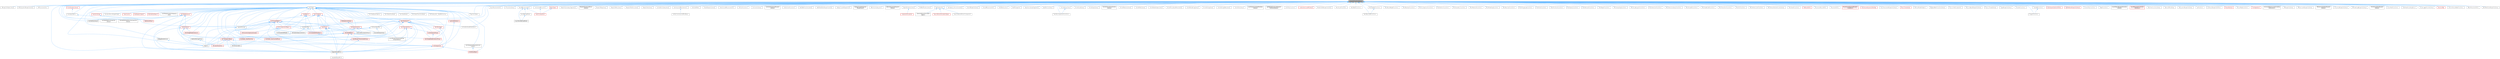 digraph "BlueprintFunctionLibrary.h"
{
 // INTERACTIVE_SVG=YES
 // LATEX_PDF_SIZE
  bgcolor="transparent";
  edge [fontname=Helvetica,fontsize=10,labelfontname=Helvetica,labelfontsize=10];
  node [fontname=Helvetica,fontsize=10,shape=box,height=0.2,width=0.4];
  Node1 [id="Node000001",label="BlueprintFunctionLibrary.h",height=0.2,width=0.4,color="gray40", fillcolor="grey60", style="filled", fontcolor="black",tooltip=" "];
  Node1 -> Node2 [id="edge1_Node000001_Node000002",dir="back",color="steelblue1",style="solid",tooltip=" "];
  Node2 [id="Node000002",label="AIBlueprintHelperLibrary.h",height=0.2,width=0.4,color="grey40", fillcolor="white", style="filled",URL="$dc/d00/AIBlueprintHelperLibrary_8h.html",tooltip=" "];
  Node1 -> Node3 [id="edge2_Node000001_Node000003",dir="back",color="steelblue1",style="solid",tooltip=" "];
  Node3 [id="Node000003",label="AbilitySystemBlueprintLibrary.h",height=0.2,width=0.4,color="grey40", fillcolor="white", style="filled",URL="$d5/dd6/AbilitySystemBlueprintLibrary_8h.html",tooltip=" "];
  Node1 -> Node4 [id="edge3_Node000001_Node000004",dir="back",color="steelblue1",style="solid",tooltip=" "];
  Node4 [id="Node000004",label="AirMovementUtils.h",height=0.2,width=0.4,color="grey40", fillcolor="white", style="filled",URL="$df/d55/AirMovementUtils_8h.html",tooltip=" "];
  Node1 -> Node5 [id="edge4_Node000001_Node000005",dir="back",color="steelblue1",style="solid",tooltip=" "];
  Node5 [id="Node000005",label="AnimNotifyLibrary.h",height=0.2,width=0.4,color="grey40", fillcolor="white", style="filled",URL="$d0/d81/AnimNotifyLibrary_8h.html",tooltip=" "];
  Node1 -> Node6 [id="edge5_Node000001_Node000006",dir="back",color="steelblue1",style="solid",tooltip=" "];
  Node6 [id="Node000006",label="AnimNotifyMirrorInspection\lLibrary.h",height=0.2,width=0.4,color="grey40", fillcolor="white", style="filled",URL="$df/ddd/AnimNotifyMirrorInspectionLibrary_8h.html",tooltip=" "];
  Node1 -> Node7 [id="edge6_Node000001_Node000007",dir="back",color="steelblue1",style="solid",tooltip=" "];
  Node7 [id="Node000007",label="AnimNotifyStateMachineInspection\lLibrary.h",height=0.2,width=0.4,color="grey40", fillcolor="white", style="filled",URL="$de/de3/AnimNotifyStateMachineInspectionLibrary_8h.html",tooltip=" "];
  Node1 -> Node8 [id="edge7_Node000001_Node000008",dir="back",color="steelblue1",style="solid",tooltip=" "];
  Node8 [id="Node000008",label="AnimTypes.h",height=0.2,width=0.4,color="grey40", fillcolor="white", style="filled",URL="$d5/d84/AnimTypes_8h.html",tooltip=" "];
  Node8 -> Node9 [id="edge8_Node000008_Node000009",dir="back",color="steelblue1",style="solid",tooltip=" "];
  Node9 [id="Node000009",label="AnimBlueprintGeneratedClass.h",height=0.2,width=0.4,color="red", fillcolor="#FFF0F0", style="filled",URL="$dc/d81/AnimBlueprintGeneratedClass_8h.html",tooltip=" "];
  Node9 -> Node103 [id="edge9_Node000009_Node000103",dir="back",color="steelblue1",style="solid",tooltip=" "];
  Node103 [id="Node000103",label="Engine.h",height=0.2,width=0.4,color="grey40", fillcolor="white", style="filled",URL="$d1/d34/Public_2Engine_8h.html",tooltip=" "];
  Node9 -> Node104 [id="edge10_Node000009_Node000104",dir="back",color="steelblue1",style="solid",tooltip=" "];
  Node104 [id="Node000104",label="EngineSharedPCH.h",height=0.2,width=0.4,color="grey40", fillcolor="white", style="filled",URL="$dc/dbb/EngineSharedPCH_8h.html",tooltip=" "];
  Node104 -> Node105 [id="edge11_Node000104_Node000105",dir="back",color="steelblue1",style="solid",tooltip=" "];
  Node105 [id="Node000105",label="UnrealEdSharedPCH.h",height=0.2,width=0.4,color="grey40", fillcolor="white", style="filled",URL="$d1/de6/UnrealEdSharedPCH_8h.html",tooltip=" "];
  Node8 -> Node106 [id="edge12_Node000008_Node000106",dir="back",color="steelblue1",style="solid",tooltip=" "];
  Node106 [id="Node000106",label="AnimClassInterface.h",height=0.2,width=0.4,color="red", fillcolor="#FFF0F0", style="filled",URL="$df/dce/AnimClassInterface_8h.html",tooltip=" "];
  Node106 -> Node9 [id="edge13_Node000106_Node000009",dir="back",color="steelblue1",style="solid",tooltip=" "];
  Node106 -> Node107 [id="edge14_Node000106_Node000107",dir="back",color="steelblue1",style="solid",tooltip=" "];
  Node107 [id="Node000107",label="AnimInstanceProxy.h",height=0.2,width=0.4,color="red", fillcolor="#FFF0F0", style="filled",URL="$d6/d6e/AnimInstanceProxy_8h.html",tooltip=" "];
  Node107 -> Node110 [id="edge15_Node000107_Node000110",dir="back",color="steelblue1",style="solid",tooltip=" "];
  Node110 [id="Node000110",label="AnimSingleNodeInstanceProxy.h",height=0.2,width=0.4,color="red", fillcolor="#FFF0F0", style="filled",URL="$dc/de5/AnimSingleNodeInstanceProxy_8h.html",tooltip=" "];
  Node106 -> Node104 [id="edge16_Node000106_Node000104",dir="back",color="steelblue1",style="solid",tooltip=" "];
  Node106 -> Node118 [id="edge17_Node000106_Node000118",dir="back",color="steelblue1",style="solid",tooltip=" "];
  Node118 [id="Node000118",label="IAnimBlueprintGeneratedClass\lCompiledData.h",height=0.2,width=0.4,color="grey40", fillcolor="white", style="filled",URL="$d6/de8/IAnimBlueprintGeneratedClassCompiledData_8h.html",tooltip=" "];
  Node8 -> Node119 [id="edge18_Node000008_Node000119",dir="back",color="steelblue1",style="solid",tooltip=" "];
  Node119 [id="Node000119",label="AnimCompressionTypes.h",height=0.2,width=0.4,color="red", fillcolor="#FFF0F0", style="filled",URL="$d1/d3b/AnimCompressionTypes_8h.html",tooltip=" "];
  Node119 -> Node130 [id="edge19_Node000119_Node000130",dir="back",color="steelblue1",style="solid",tooltip=" "];
  Node130 [id="Node000130",label="AnimCurveCompressionCodec.h",height=0.2,width=0.4,color="red", fillcolor="#FFF0F0", style="filled",URL="$d3/d77/AnimCurveCompressionCodec_8h.html",tooltip=" "];
  Node119 -> Node135 [id="edge20_Node000119_Node000135",dir="back",color="steelblue1",style="solid",tooltip=" "];
  Node135 [id="Node000135",label="AnimSequence.h",height=0.2,width=0.4,color="red", fillcolor="#FFF0F0", style="filled",URL="$d0/d8a/AnimSequence_8h.html",tooltip=" "];
  Node135 -> Node136 [id="edge21_Node000135_Node000136",dir="back",color="steelblue1",style="solid",tooltip=" "];
  Node136 [id="Node000136",label="AnimEncoding.h",height=0.2,width=0.4,color="red", fillcolor="#FFF0F0", style="filled",URL="$d9/dfd/AnimEncoding_8h.html",tooltip=" "];
  Node135 -> Node104 [id="edge22_Node000135_Node000104",dir="back",color="steelblue1",style="solid",tooltip=" "];
  Node119 -> Node128 [id="edge23_Node000119_Node000128",dir="back",color="steelblue1",style="solid",tooltip=" "];
  Node128 [id="Node000128",label="AnimStreamable.h",height=0.2,width=0.4,color="grey40", fillcolor="white", style="filled",URL="$d1/d46/AnimStreamable_8h.html",tooltip=" "];
  Node8 -> Node130 [id="edge24_Node000008_Node000130",dir="back",color="steelblue1",style="solid",tooltip=" "];
  Node8 -> Node150 [id="edge25_Node000008_Node000150",dir="back",color="steelblue1",style="solid",tooltip=" "];
  Node150 [id="Node000150",label="AnimCurveTypes.h",height=0.2,width=0.4,color="red", fillcolor="#FFF0F0", style="filled",URL="$d2/d19/AnimCurveTypes_8h.html",tooltip=" "];
  Node150 -> Node119 [id="edge26_Node000150_Node000119",dir="back",color="steelblue1",style="solid",tooltip=" "];
  Node150 -> Node153 [id="edge27_Node000150_Node000153",dir="back",color="steelblue1",style="solid",tooltip=" "];
  Node153 [id="Node000153",label="AnimDataNotifications.h",height=0.2,width=0.4,color="red", fillcolor="#FFF0F0", style="filled",URL="$df/dfa/AnimDataNotifications_8h.html",tooltip=" "];
  Node153 -> Node135 [id="edge28_Node000153_Node000135",dir="back",color="steelblue1",style="solid",tooltip=" "];
  Node150 -> Node198 [id="edge29_Node000150_Node000198",dir="back",color="steelblue1",style="solid",tooltip=" "];
  Node198 [id="Node000198",label="AnimNodeBase.h",height=0.2,width=0.4,color="red", fillcolor="#FFF0F0", style="filled",URL="$d9/dce/AnimNodeBase_8h.html",tooltip=" "];
  Node198 -> Node9 [id="edge30_Node000198_Node000009",dir="back",color="steelblue1",style="solid",tooltip=" "];
  Node198 -> Node214 [id="edge31_Node000198_Node000214",dir="back",color="steelblue1",style="solid",tooltip=" "];
  Node214 [id="Node000214",label="AnimNode_SaveCachedPose.h",height=0.2,width=0.4,color="red", fillcolor="#FFF0F0", style="filled",URL="$d8/d46/AnimNode__SaveCachedPose_8h.html",tooltip=" "];
  Node198 -> Node170 [id="edge32_Node000198_Node000170",dir="back",color="steelblue1",style="solid",tooltip=" "];
  Node170 [id="Node000170",label="AnimNode_StateMachine.h",height=0.2,width=0.4,color="red", fillcolor="#FFF0F0", style="filled",URL="$df/d8f/AnimNode__StateMachine_8h.html",tooltip=" "];
  Node198 -> Node110 [id="edge33_Node000198_Node000110",dir="back",color="steelblue1",style="solid",tooltip=" "];
  Node198 -> Node104 [id="edge34_Node000198_Node000104",dir="back",color="steelblue1",style="solid",tooltip=" "];
  Node198 -> Node118 [id="edge35_Node000198_Node000118",dir="back",color="steelblue1",style="solid",tooltip=" "];
  Node150 -> Node214 [id="edge36_Node000150_Node000214",dir="back",color="steelblue1",style="solid",tooltip=" "];
  Node150 -> Node155 [id="edge37_Node000150_Node000155",dir="back",color="steelblue1",style="solid",tooltip=" "];
  Node155 [id="Node000155",label="AnimSequenceBase.h",height=0.2,width=0.4,color="red", fillcolor="#FFF0F0", style="filled",URL="$db/d58/AnimSequenceBase_8h.html",tooltip=" "];
  Node155 -> Node135 [id="edge38_Node000155_Node000135",dir="back",color="steelblue1",style="solid",tooltip=" "];
  Node155 -> Node128 [id="edge39_Node000155_Node000128",dir="back",color="steelblue1",style="solid",tooltip=" "];
  Node155 -> Node168 [id="edge40_Node000155_Node000168",dir="back",color="steelblue1",style="solid",tooltip=" "];
  Node168 [id="Node000168",label="AnimationRuntime.h",height=0.2,width=0.4,color="red", fillcolor="#FFF0F0", style="filled",URL="$da/d93/AnimationRuntime_8h.html",tooltip=" "];
  Node155 -> Node103 [id="edge41_Node000155_Node000103",dir="back",color="steelblue1",style="solid",tooltip=" "];
  Node155 -> Node104 [id="edge42_Node000155_Node000104",dir="back",color="steelblue1",style="solid",tooltip=" "];
  Node150 -> Node218 [id="edge43_Node000150_Node000218",dir="back",color="steelblue1",style="solid",tooltip=" "];
  Node218 [id="Node000218",label="AnimSlotEvaluationPose.h",height=0.2,width=0.4,color="grey40", fillcolor="white", style="filled",URL="$db/d61/AnimSlotEvaluationPose_8h.html",tooltip=" "];
  Node150 -> Node168 [id="edge44_Node000150_Node000168",dir="back",color="steelblue1",style="solid",tooltip=" "];
  Node150 -> Node220 [id="edge45_Node000150_Node000220",dir="back",color="steelblue1",style="solid",tooltip=" "];
  Node220 [id="Node000220",label="CurveIdentifier.h",height=0.2,width=0.4,color="grey40", fillcolor="white", style="filled",URL="$d7/d2c/CurveIdentifier_8h.html",tooltip=" "];
  Node220 -> Node153 [id="edge46_Node000220_Node000153",dir="back",color="steelblue1",style="solid",tooltip=" "];
  Node220 -> Node192 [id="edge47_Node000220_Node000192",dir="back",color="steelblue1",style="solid",tooltip=" "];
  Node192 [id="Node000192",label="IAnimationDataController.h",height=0.2,width=0.4,color="grey40", fillcolor="white", style="filled",URL="$df/d22/IAnimationDataController_8h.html",tooltip=" "];
  Node192 -> Node155 [id="edge48_Node000192_Node000155",dir="back",color="steelblue1",style="solid",tooltip=" "];
  Node150 -> Node103 [id="edge49_Node000150_Node000103",dir="back",color="steelblue1",style="solid",tooltip=" "];
  Node150 -> Node162 [id="edge50_Node000150_Node000162",dir="back",color="steelblue1",style="solid",tooltip=" "];
  Node162 [id="Node000162",label="EngineMinimal.h",height=0.2,width=0.4,color="grey40", fillcolor="white", style="filled",URL="$d0/d2c/EngineMinimal_8h.html",tooltip=" "];
  Node162 -> Node103 [id="edge51_Node000162_Node000103",dir="back",color="steelblue1",style="solid",tooltip=" "];
  Node150 -> Node104 [id="edge52_Node000150_Node000104",dir="back",color="steelblue1",style="solid",tooltip=" "];
  Node150 -> Node192 [id="edge53_Node000150_Node000192",dir="back",color="steelblue1",style="solid",tooltip=" "];
  Node8 -> Node136 [id="edge54_Node000008_Node000136",dir="back",color="steelblue1",style="solid",tooltip=" "];
  Node8 -> Node287 [id="edge55_Node000008_Node000287",dir="back",color="steelblue1",style="solid",tooltip=" "];
  Node287 [id="Node000287",label="AnimInstance.h",height=0.2,width=0.4,color="red", fillcolor="#FFF0F0", style="filled",URL="$df/da0/AnimInstance_8h.html",tooltip=" "];
  Node287 -> Node170 [id="edge56_Node000287_Node000170",dir="back",color="steelblue1",style="solid",tooltip=" "];
  Node287 -> Node290 [id="edge57_Node000287_Node000290",dir="back",color="steelblue1",style="solid",tooltip=" "];
  Node290 [id="Node000290",label="AnimSingleNodeInstance.h",height=0.2,width=0.4,color="red", fillcolor="#FFF0F0", style="filled",URL="$d1/df1/AnimSingleNodeInstance_8h.html",tooltip=" "];
  Node287 -> Node103 [id="edge58_Node000287_Node000103",dir="back",color="steelblue1",style="solid",tooltip=" "];
  Node287 -> Node104 [id="edge59_Node000287_Node000104",dir="back",color="steelblue1",style="solid",tooltip=" "];
  Node8 -> Node107 [id="edge60_Node000008_Node000107",dir="back",color="steelblue1",style="solid",tooltip=" "];
  Node8 -> Node158 [id="edge61_Node000008_Node000158",dir="back",color="steelblue1",style="solid",tooltip=" "];
  Node158 [id="Node000158",label="AnimMontage.h",height=0.2,width=0.4,color="red", fillcolor="#FFF0F0", style="filled",URL="$d2/da0/AnimMontage_8h.html",tooltip=" "];
  Node158 -> Node104 [id="edge62_Node000158_Node000104",dir="back",color="steelblue1",style="solid",tooltip=" "];
  Node8 -> Node198 [id="edge63_Node000008_Node000198",dir="back",color="steelblue1",style="solid",tooltip=" "];
  Node8 -> Node295 [id="edge64_Node000008_Node000295",dir="back",color="steelblue1",style="solid",tooltip=" "];
  Node295 [id="Node000295",label="AnimNodeEditMode.h",height=0.2,width=0.4,color="grey40", fillcolor="white", style="filled",URL="$df/df6/AnimNodeEditMode_8h.html",tooltip=" "];
  Node8 -> Node214 [id="edge65_Node000008_Node000214",dir="back",color="steelblue1",style="solid",tooltip=" "];
  Node8 -> Node170 [id="edge66_Node000008_Node000170",dir="back",color="steelblue1",style="solid",tooltip=" "];
  Node8 -> Node296 [id="edge67_Node000008_Node000296",dir="back",color="steelblue1",style="solid",tooltip=" "];
  Node296 [id="Node000296",label="AnimNotifyQueue.h",height=0.2,width=0.4,color="red", fillcolor="#FFF0F0", style="filled",URL="$d7/dcc/AnimNotifyQueue_8h.html",tooltip=" "];
  Node296 -> Node287 [id="edge68_Node000296_Node000287",dir="back",color="steelblue1",style="solid",tooltip=" "];
  Node296 -> Node5 [id="edge69_Node000296_Node000005",dir="back",color="steelblue1",style="solid",tooltip=" "];
  Node296 -> Node6 [id="edge70_Node000296_Node000006",dir="back",color="steelblue1",style="solid",tooltip=" "];
  Node296 -> Node7 [id="edge71_Node000296_Node000007",dir="back",color="steelblue1",style="solid",tooltip=" "];
  Node296 -> Node155 [id="edge72_Node000296_Node000155",dir="back",color="steelblue1",style="solid",tooltip=" "];
  Node296 -> Node104 [id="edge73_Node000296_Node000104",dir="back",color="steelblue1",style="solid",tooltip=" "];
  Node8 -> Node310 [id="edge74_Node000008_Node000310",dir="back",color="steelblue1",style="solid",tooltip=" "];
  Node310 [id="Node000310",label="AnimSeqExportOption.h",height=0.2,width=0.4,color="grey40", fillcolor="white", style="filled",URL="$d2/dc4/AnimSeqExportOption_8h.html",tooltip=" "];
  Node8 -> Node135 [id="edge75_Node000008_Node000135",dir="back",color="steelblue1",style="solid",tooltip=" "];
  Node8 -> Node155 [id="edge76_Node000008_Node000155",dir="back",color="steelblue1",style="solid",tooltip=" "];
  Node8 -> Node311 [id="edge77_Node000008_Node000311",dir="back",color="steelblue1",style="solid",tooltip=" "];
  Node311 [id="Node000311",label="AnimSequenceDecompression\lContext.h",height=0.2,width=0.4,color="grey40", fillcolor="white", style="filled",URL="$d5/d33/AnimSequenceDecompressionContext_8h.html",tooltip=" "];
  Node311 -> Node136 [id="edge78_Node000311_Node000136",dir="back",color="steelblue1",style="solid",tooltip=" "];
  Node8 -> Node290 [id="edge79_Node000008_Node000290",dir="back",color="steelblue1",style="solid",tooltip=" "];
  Node8 -> Node110 [id="edge80_Node000008_Node000110",dir="back",color="steelblue1",style="solid",tooltip=" "];
  Node8 -> Node218 [id="edge81_Node000008_Node000218",dir="back",color="steelblue1",style="solid",tooltip=" "];
  Node8 -> Node312 [id="edge82_Node000008_Node000312",dir="back",color="steelblue1",style="solid",tooltip=" "];
  Node312 [id="Node000312",label="AnimStateAliasNode.h",height=0.2,width=0.4,color="grey40", fillcolor="white", style="filled",URL="$d1/dd2/AnimStateAliasNode_8h.html",tooltip=" "];
  Node8 -> Node313 [id="edge83_Node000008_Node000313",dir="back",color="steelblue1",style="solid",tooltip=" "];
  Node313 [id="Node000313",label="AnimStateNode.h",height=0.2,width=0.4,color="grey40", fillcolor="white", style="filled",URL="$dd/d85/AnimStateNode_8h.html",tooltip=" "];
  Node8 -> Node172 [id="edge84_Node000008_Node000172",dir="back",color="steelblue1",style="solid",tooltip=" "];
  Node172 [id="Node000172",label="AnimStateTransitionNode.h",height=0.2,width=0.4,color="grey40", fillcolor="white", style="filled",URL="$d3/db4/AnimStateTransitionNode_8h.html",tooltip=" "];
  Node8 -> Node128 [id="edge85_Node000008_Node000128",dir="back",color="steelblue1",style="solid",tooltip=" "];
  Node8 -> Node314 [id="edge86_Node000008_Node000314",dir="back",color="steelblue1",style="solid",tooltip=" "];
  Node314 [id="Node000314",label="AnimSubsystem_NodeRelevancy.h",height=0.2,width=0.4,color="grey40", fillcolor="white", style="filled",URL="$d1/de2/AnimSubsystem__NodeRelevancy_8h.html",tooltip=" "];
  Node8 -> Node315 [id="edge87_Node000008_Node000315",dir="back",color="steelblue1",style="solid",tooltip=" "];
  Node315 [id="Node000315",label="AnimationAsset.h",height=0.2,width=0.4,color="red", fillcolor="#FFF0F0", style="filled",URL="$d4/df8/AnimationAsset_8h.html",tooltip=" "];
  Node315 -> Node119 [id="edge88_Node000315_Node000119",dir="back",color="steelblue1",style="solid",tooltip=" "];
  Node315 -> Node287 [id="edge89_Node000315_Node000287",dir="back",color="steelblue1",style="solid",tooltip=" "];
  Node315 -> Node107 [id="edge90_Node000315_Node000107",dir="back",color="steelblue1",style="solid",tooltip=" "];
  Node315 -> Node158 [id="edge91_Node000315_Node000158",dir="back",color="steelblue1",style="solid",tooltip=" "];
  Node315 -> Node170 [id="edge92_Node000315_Node000170",dir="back",color="steelblue1",style="solid",tooltip=" "];
  Node315 -> Node135 [id="edge93_Node000315_Node000135",dir="back",color="steelblue1",style="solid",tooltip=" "];
  Node315 -> Node155 [id="edge94_Node000315_Node000155",dir="back",color="steelblue1",style="solid",tooltip=" "];
  Node315 -> Node110 [id="edge95_Node000315_Node000110",dir="back",color="steelblue1",style="solid",tooltip=" "];
  Node315 -> Node321 [id="edge96_Node000315_Node000321",dir="back",color="steelblue1",style="solid",tooltip=" "];
  Node321 [id="Node000321",label="AnimationAssetExtensions.h",height=0.2,width=0.4,color="grey40", fillcolor="white", style="filled",URL="$d4/d37/AnimationAssetExtensions_8h.html",tooltip=" "];
  Node315 -> Node168 [id="edge97_Node000315_Node000168",dir="back",color="steelblue1",style="solid",tooltip=" "];
  Node315 -> Node323 [id="edge98_Node000315_Node000323",dir="back",color="steelblue1",style="solid",tooltip=" "];
  Node323 [id="Node000323",label="AttributeIdentifier.h",height=0.2,width=0.4,color="grey40", fillcolor="white", style="filled",URL="$df/daa/AttributeIdentifier_8h.html",tooltip=" "];
  Node323 -> Node153 [id="edge99_Node000323_Node000153",dir="back",color="steelblue1",style="solid",tooltip=" "];
  Node323 -> Node192 [id="edge100_Node000323_Node000192",dir="back",color="steelblue1",style="solid",tooltip=" "];
  Node323 -> Node248 [id="edge101_Node000323_Node000248",dir="back",color="steelblue1",style="solid",tooltip=" "];
  Node248 [id="Node000248",label="SAnimAttributeView.h",height=0.2,width=0.4,color="grey40", fillcolor="white", style="filled",URL="$df/d42/SAnimAttributeView_8h.html",tooltip=" "];
  Node315 -> Node104 [id="edge102_Node000315_Node000104",dir="back",color="steelblue1",style="solid",tooltip=" "];
  Node8 -> Node333 [id="edge103_Node000008_Node000333",dir="back",color="steelblue1",style="solid",tooltip=" "];
  Node333 [id="Node000333",label="AnimationRecordingSettings.h",height=0.2,width=0.4,color="grey40", fillcolor="white", style="filled",URL="$d8/dfd/AnimationRecordingSettings_8h.html",tooltip=" "];
  Node8 -> Node168 [id="edge104_Node000008_Node000168",dir="back",color="steelblue1",style="solid",tooltip=" "];
  Node8 -> Node334 [id="edge105_Node000008_Node000334",dir="back",color="steelblue1",style="solid",tooltip=" "];
  Node334 [id="Node000334",label="AttributesContainer.h",height=0.2,width=0.4,color="red", fillcolor="#FFF0F0", style="filled",URL="$d7/db7/AttributesContainer_8h.html",tooltip=" "];
  Node334 -> Node335 [id="edge106_Node000334_Node000335",dir="back",color="steelblue1",style="solid",tooltip=" "];
  Node335 [id="Node000335",label="AttributesRuntime.h",height=0.2,width=0.4,color="red", fillcolor="#FFF0F0", style="filled",URL="$dc/dc1/AttributesRuntime_8h.html",tooltip=" "];
  Node335 -> Node198 [id="edge107_Node000335_Node000198",dir="back",color="steelblue1",style="solid",tooltip=" "];
  Node335 -> Node218 [id="edge108_Node000335_Node000218",dir="back",color="steelblue1",style="solid",tooltip=" "];
  Node335 -> Node248 [id="edge109_Node000335_Node000248",dir="back",color="steelblue1",style="solid",tooltip=" "];
  Node8 -> Node335 [id="edge110_Node000008_Node000335",dir="back",color="steelblue1",style="solid",tooltip=" "];
  Node8 -> Node341 [id="edge111_Node000008_Node000341",dir="back",color="steelblue1",style="solid",tooltip=" "];
  Node341 [id="Node000341",label="BoneContainer.h",height=0.2,width=0.4,color="red", fillcolor="#FFF0F0", style="filled",URL="$d9/d68/BoneContainer_8h.html",tooltip=" "];
  Node341 -> Node119 [id="edge112_Node000341_Node000119",dir="back",color="steelblue1",style="solid",tooltip=" "];
  Node341 -> Node334 [id="edge113_Node000341_Node000334",dir="back",color="steelblue1",style="solid",tooltip=" "];
  Node341 -> Node342 [id="edge114_Node000341_Node000342",dir="back",color="steelblue1",style="solid",tooltip=" "];
  Node342 [id="Node000342",label="BonePose.h",height=0.2,width=0.4,color="red", fillcolor="#FFF0F0", style="filled",URL="$dd/d83/BonePose_8h.html",tooltip=" "];
  Node342 -> Node198 [id="edge115_Node000342_Node000198",dir="back",color="steelblue1",style="solid",tooltip=" "];
  Node342 -> Node295 [id="edge116_Node000342_Node000295",dir="back",color="steelblue1",style="solid",tooltip=" "];
  Node342 -> Node214 [id="edge117_Node000342_Node000214",dir="back",color="steelblue1",style="solid",tooltip=" "];
  Node342 -> Node218 [id="edge118_Node000342_Node000218",dir="back",color="steelblue1",style="solid",tooltip=" "];
  Node342 -> Node168 [id="edge119_Node000342_Node000168",dir="back",color="steelblue1",style="solid",tooltip=" "];
  Node342 -> Node104 [id="edge120_Node000342_Node000104",dir="back",color="steelblue1",style="solid",tooltip=" "];
  Node341 -> Node103 [id="edge121_Node000341_Node000103",dir="back",color="steelblue1",style="solid",tooltip=" "];
  Node341 -> Node162 [id="edge122_Node000341_Node000162",dir="back",color="steelblue1",style="solid",tooltip=" "];
  Node341 -> Node104 [id="edge123_Node000341_Node000104",dir="back",color="steelblue1",style="solid",tooltip=" "];
  Node8 -> Node342 [id="edge124_Node000008_Node000342",dir="back",color="steelblue1",style="solid",tooltip=" "];
  Node8 -> Node385 [id="edge125_Node000008_Node000385",dir="back",color="steelblue1",style="solid",tooltip=" "];
  Node385 [id="Node000385",label="ChaosCache.h",height=0.2,width=0.4,color="red", fillcolor="#FFF0F0", style="filled",URL="$d0/de3/ChaosCache_8h.html",tooltip=" "];
  Node8 -> Node387 [id="edge126_Node000008_Node000387",dir="back",color="steelblue1",style="solid",tooltip=" "];
  Node387 [id="Node000387",label="CustomAttributes.h",height=0.2,width=0.4,color="red", fillcolor="#FFF0F0", style="filled",URL="$de/df2/CustomAttributes_8h.html",tooltip=" "];
  Node387 -> Node135 [id="edge127_Node000387_Node000135",dir="back",color="steelblue1",style="solid",tooltip=" "];
  Node8 -> Node389 [id="edge128_Node000008_Node000389",dir="back",color="steelblue1",style="solid",tooltip=" "];
  Node389 [id="Node000389",label="DataRegistryTypes.h",height=0.2,width=0.4,color="red", fillcolor="#FFF0F0", style="filled",URL="$de/d7c/DataRegistryTypes_8h.html",tooltip=" "];
  Node8 -> Node391 [id="edge129_Node000008_Node000391",dir="back",color="steelblue1",style="solid",tooltip=" "];
  Node391 [id="Node000391",label="EditorNotifyObject.h",height=0.2,width=0.4,color="red", fillcolor="#FFF0F0", style="filled",URL="$de/d1c/EditorNotifyObject_8h.html",tooltip=" "];
  Node8 -> Node103 [id="edge130_Node000008_Node000103",dir="back",color="steelblue1",style="solid",tooltip=" "];
  Node8 -> Node162 [id="edge131_Node000008_Node000162",dir="back",color="steelblue1",style="solid",tooltip=" "];
  Node8 -> Node104 [id="edge132_Node000008_Node000104",dir="back",color="steelblue1",style="solid",tooltip=" "];
  Node8 -> Node118 [id="edge133_Node000008_Node000118",dir="back",color="steelblue1",style="solid",tooltip=" "];
  Node8 -> Node392 [id="edge134_Node000008_Node000392",dir="back",color="steelblue1",style="solid",tooltip=" "];
  Node392 [id="Node000392",label="LevelSequenceAnimSequence\lLink.h",height=0.2,width=0.4,color="grey40", fillcolor="white", style="filled",URL="$d0/d19/LevelSequenceAnimSequenceLink_8h.html",tooltip=" "];
  Node8 -> Node242 [id="edge135_Node000008_Node000242",dir="back",color="steelblue1",style="solid",tooltip=" "];
  Node242 [id="Node000242",label="ReferencePose.h",height=0.2,width=0.4,color="red", fillcolor="#FFF0F0", style="filled",URL="$d7/d7f/ReferencePose_8h.html",tooltip=" "];
  Node8 -> Node393 [id="edge136_Node000008_Node000393",dir="back",color="steelblue1",style="solid",tooltip=" "];
  Node393 [id="Node000393",label="SkeletonRemapping.h",height=0.2,width=0.4,color="grey40", fillcolor="white", style="filled",URL="$d6/d54/SkeletonRemapping_8h.html",tooltip=" "];
  Node393 -> Node168 [id="edge137_Node000393_Node000168",dir="back",color="steelblue1",style="solid",tooltip=" "];
  Node8 -> Node394 [id="edge138_Node000008_Node000394",dir="back",color="steelblue1",style="solid",tooltip=" "];
  Node394 [id="Node000394",label="SmartName.h",height=0.2,width=0.4,color="red", fillcolor="#FFF0F0", style="filled",URL="$da/d84/SmartName_8h.html",tooltip=" "];
  Node394 -> Node150 [id="edge139_Node000394_Node000150",dir="back",color="steelblue1",style="solid",tooltip=" "];
  Node394 -> Node153 [id="edge140_Node000394_Node000153",dir="back",color="steelblue1",style="solid",tooltip=" "];
  Node394 -> Node220 [id="edge141_Node000394_Node000220",dir="back",color="steelblue1",style="solid",tooltip=" "];
  Node394 -> Node104 [id="edge142_Node000394_Node000104",dir="back",color="steelblue1",style="solid",tooltip=" "];
  Node8 -> Node396 [id="edge143_Node000008_Node000396",dir="back",color="steelblue1",style="solid",tooltip=" "];
  Node396 [id="Node000396",label="TrajectoryTypes.h",height=0.2,width=0.4,color="grey40", fillcolor="white", style="filled",URL="$d3/d88/TrajectoryTypes_8h.html",tooltip=" "];
  Node8 -> Node397 [id="edge144_Node000008_Node000397",dir="back",color="steelblue1",style="solid",tooltip=" "];
  Node397 [id="Node000397",label="TransformArray.h",height=0.2,width=0.4,color="red", fillcolor="#FFF0F0", style="filled",URL="$d5/de7/TransformArray_8h.html",tooltip=" "];
  Node397 -> Node242 [id="edge145_Node000397_Node000242",dir="back",color="steelblue1",style="solid",tooltip=" "];
  Node1 -> Node321 [id="edge146_Node000001_Node000321",dir="back",color="steelblue1",style="solid",tooltip=" "];
  Node1 -> Node401 [id="edge147_Node000001_Node000401",dir="back",color="steelblue1",style="solid",tooltip=" "];
  Node401 [id="Node000401",label="AsyncMovementUtils.h",height=0.2,width=0.4,color="grey40", fillcolor="white", style="filled",URL="$d4/d3a/AsyncMovementUtils_8h.html",tooltip=" "];
  Node1 -> Node323 [id="edge148_Node000001_Node000323",dir="back",color="steelblue1",style="solid",tooltip=" "];
  Node1 -> Node402 [id="edge149_Node000001_Node000402",dir="back",color="steelblue1",style="solid",tooltip=" "];
  Node402 [id="Node000402",label="BTFunctionLibrary.h",height=0.2,width=0.4,color="grey40", fillcolor="white", style="filled",URL="$d5/ddd/BTFunctionLibrary_8h.html",tooltip=" "];
  Node1 -> Node403 [id="edge150_Node000001_Node000403",dir="back",color="steelblue1",style="solid",tooltip=" "];
  Node403 [id="Node000403",label="BasedMovementUtils.h",height=0.2,width=0.4,color="grey40", fillcolor="white", style="filled",URL="$d8/d85/BasedMovementUtils_8h.html",tooltip=" "];
  Node403 -> Node404 [id="edge151_Node000403_Node000404",dir="back",color="steelblue1",style="solid",tooltip=" "];
  Node404 [id="Node000404",label="AsyncNavWalkingMode.h",height=0.2,width=0.4,color="grey40", fillcolor="white", style="filled",URL="$d2/d88/AsyncNavWalkingMode_8h.html",tooltip=" "];
  Node403 -> Node405 [id="edge152_Node000403_Node000405",dir="back",color="steelblue1",style="solid",tooltip=" "];
  Node405 [id="Node000405",label="MoverComponent.h",height=0.2,width=0.4,color="red", fillcolor="#FFF0F0", style="filled",URL="$dc/d95/MoverComponent_8h.html",tooltip=" "];
  Node403 -> Node416 [id="edge153_Node000403_Node000416",dir="back",color="steelblue1",style="solid",tooltip=" "];
  Node416 [id="Node000416",label="NavWalkingMode.h",height=0.2,width=0.4,color="grey40", fillcolor="white", style="filled",URL="$d3/d7f/NavWalkingMode_8h.html",tooltip=" "];
  Node416 -> Node404 [id="edge154_Node000416_Node000404",dir="back",color="steelblue1",style="solid",tooltip=" "];
  Node1 -> Node417 [id="edge155_Node000001_Node000417",dir="back",color="steelblue1",style="solid",tooltip=" "];
  Node417 [id="Node000417",label="BlueprintGameplayTagLibrary.h",height=0.2,width=0.4,color="grey40", fillcolor="white", style="filled",URL="$db/d22/BlueprintGameplayTagLibrary_8h.html",tooltip=" "];
  Node1 -> Node418 [id="edge156_Node000001_Node000418",dir="back",color="steelblue1",style="solid",tooltip=" "];
  Node418 [id="Node000418",label="BlueprintInstancedStruct\lLibrary.h",height=0.2,width=0.4,color="grey40", fillcolor="white", style="filled",URL="$d6/dbb/BlueprintInstancedStructLibrary_8h.html",tooltip=" "];
  Node1 -> Node419 [id="edge157_Node000001_Node000419",dir="back",color="steelblue1",style="solid",tooltip=" "];
  Node419 [id="Node000419",label="BlueprintMapLibrary.h",height=0.2,width=0.4,color="grey40", fillcolor="white", style="filled",URL="$d2/d19/BlueprintMapLibrary_8h.html",tooltip=" "];
  Node1 -> Node420 [id="edge158_Node000001_Node000420",dir="back",color="steelblue1",style="solid",tooltip=" "];
  Node420 [id="Node000420",label="BlueprintPathsLibrary.h",height=0.2,width=0.4,color="grey40", fillcolor="white", style="filled",URL="$d1/db0/BlueprintPathsLibrary_8h.html",tooltip=" "];
  Node1 -> Node421 [id="edge159_Node000001_Node000421",dir="back",color="steelblue1",style="solid",tooltip=" "];
  Node421 [id="Node000421",label="BlueprintPlatformLibrary.h",height=0.2,width=0.4,color="grey40", fillcolor="white", style="filled",URL="$da/d13/BlueprintPlatformLibrary_8h.html",tooltip=" "];
  Node1 -> Node422 [id="edge160_Node000001_Node000422",dir="back",color="steelblue1",style="solid",tooltip=" "];
  Node422 [id="Node000422",label="BlueprintSetLibrary.h",height=0.2,width=0.4,color="grey40", fillcolor="white", style="filled",URL="$d2/d1a/BlueprintSetLibrary_8h.html",tooltip=" "];
  Node1 -> Node293 [id="edge161_Node000001_Node000293",dir="back",color="steelblue1",style="solid",tooltip=" "];
  Node293 [id="Node000293",label="CachedAnimDataLibrary.h",height=0.2,width=0.4,color="grey40", fillcolor="white", style="filled",URL="$d2/dd7/CachedAnimDataLibrary_8h.html",tooltip=" "];
  Node1 -> Node423 [id="edge162_Node000001_Node000423",dir="back",color="steelblue1",style="solid",tooltip=" "];
  Node423 [id="Node000423",label="CameraLensEffectInterface.h",height=0.2,width=0.4,color="grey40", fillcolor="white", style="filled",URL="$dd/dbe/CameraLensEffectInterface_8h.html",tooltip=" "];
  Node423 -> Node424 [id="edge163_Node000423_Node000424",dir="back",color="steelblue1",style="solid",tooltip=" "];
  Node424 [id="Node000424",label="EmitterCameraLensEffectBase.h",height=0.2,width=0.4,color="grey40", fillcolor="white", style="filled",URL="$d5/d54/EmitterCameraLensEffectBase_8h.html",tooltip=" "];
  Node1 -> Node425 [id="edge164_Node000001_Node000425",dir="back",color="steelblue1",style="solid",tooltip=" "];
  Node425 [id="Node000425",label="CelestialMaths.h",height=0.2,width=0.4,color="grey40", fillcolor="white", style="filled",URL="$d8/d15/CelestialMaths_8h.html",tooltip=" "];
  Node1 -> Node426 [id="edge165_Node000001_Node000426",dir="back",color="steelblue1",style="solid",tooltip=" "];
  Node426 [id="Node000426",label="ChaosBlueprintLibrary.h",height=0.2,width=0.4,color="grey40", fillcolor="white", style="filled",URL="$db/d38/ChaosBlueprintLibrary_8h.html",tooltip=" "];
  Node1 -> Node427 [id="edge166_Node000001_Node000427",dir="back",color="steelblue1",style="solid",tooltip=" "];
  Node427 [id="Node000427",label="ChaosGroundMovementUtils.h",height=0.2,width=0.4,color="grey40", fillcolor="white", style="filled",URL="$dc/dff/ChaosGroundMovementUtils_8h.html",tooltip=" "];
  Node1 -> Node428 [id="edge167_Node000001_Node000428",dir="back",color="steelblue1",style="solid",tooltip=" "];
  Node428 [id="Node000428",label="CollisionFunctions.h",height=0.2,width=0.4,color="grey40", fillcolor="white", style="filled",URL="$d9/d6e/CollisionFunctions_8h.html",tooltip=" "];
  Node1 -> Node429 [id="edge168_Node000001_Node000429",dir="back",color="steelblue1",style="solid",tooltip=" "];
  Node429 [id="Node000429",label="CommonUILibrary.h",height=0.2,width=0.4,color="grey40", fillcolor="white", style="filled",URL="$de/d26/CommonUILibrary_8h.html",tooltip=" "];
  Node1 -> Node430 [id="edge169_Node000001_Node000430",dir="back",color="steelblue1",style="solid",tooltip=" "];
  Node430 [id="Node000430",label="ConstrainedMoveUtils.h",height=0.2,width=0.4,color="grey40", fillcolor="white", style="filled",URL="$d4/daa/ConstrainedMoveUtils_8h.html",tooltip=" "];
  Node430 -> Node405 [id="edge170_Node000430_Node000405",dir="back",color="steelblue1",style="solid",tooltip=" "];
  Node1 -> Node431 [id="edge171_Node000001_Node000431",dir="back",color="steelblue1",style="solid",tooltip=" "];
  Node431 [id="Node000431",label="ConstraintInstanceBlueprint\lLibrary.h",height=0.2,width=0.4,color="grey40", fillcolor="white", style="filled",URL="$d4/d22/ConstraintInstanceBlueprintLibrary_8h.html",tooltip=" "];
  Node1 -> Node432 [id="edge172_Node000001_Node000432",dir="back",color="steelblue1",style="solid",tooltip=" "];
  Node432 [id="Node000432",label="ContainmentFunctions.h",height=0.2,width=0.4,color="grey40", fillcolor="white", style="filled",URL="$d8/d1d/ContainmentFunctions_8h.html",tooltip=" "];
  Node1 -> Node220 [id="edge173_Node000001_Node000220",dir="back",color="steelblue1",style="solid",tooltip=" "];
  Node1 -> Node433 [id="edge174_Node000001_Node000433",dir="back",color="steelblue1",style="solid",tooltip=" "];
  Node433 [id="Node000433",label="DataTableFunctionLibrary.h",height=0.2,width=0.4,color="grey40", fillcolor="white", style="filled",URL="$d8/df7/DataTableFunctionLibrary_8h.html",tooltip=" "];
  Node1 -> Node434 [id="edge175_Node000001_Node000434",dir="back",color="steelblue1",style="solid",tooltip=" "];
  Node434 [id="Node000434",label="DataflowEditorBlueprintLibrary.h",height=0.2,width=0.4,color="grey40", fillcolor="white", style="filled",URL="$d8/d30/DataflowEditorBlueprintLibrary_8h.html",tooltip=" "];
  Node1 -> Node435 [id="edge176_Node000001_Node000435",dir="back",color="steelblue1",style="solid",tooltip=" "];
  Node435 [id="Node000435",label="DebugDrawService.h",height=0.2,width=0.4,color="grey40", fillcolor="white", style="filled",URL="$d3/dd2/DebugDrawService_8h.html",tooltip=" "];
  Node435 -> Node103 [id="edge177_Node000435_Node000103",dir="back",color="steelblue1",style="solid",tooltip=" "];
  Node1 -> Node436 [id="edge178_Node000001_Node000436",dir="back",color="steelblue1",style="solid",tooltip=" "];
  Node436 [id="Node000436",label="DisplayClusterBlueprintLib.h",height=0.2,width=0.4,color="grey40", fillcolor="white", style="filled",URL="$d9/d13/DisplayClusterBlueprintLib_8h.html",tooltip=" "];
  Node1 -> Node437 [id="edge179_Node000001_Node000437",dir="back",color="steelblue1",style="solid",tooltip=" "];
  Node437 [id="Node000437",label="DisplayClusterProjection\lBlueprintLib.h",height=0.2,width=0.4,color="grey40", fillcolor="white", style="filled",URL="$d3/d09/DisplayClusterProjectionBlueprintLib_8h.html",tooltip=" "];
  Node1 -> Node438 [id="edge180_Node000001_Node000438",dir="back",color="steelblue1",style="solid",tooltip=" "];
  Node438 [id="Node000438",label="EditorActorSubsystem.h",height=0.2,width=0.4,color="grey40", fillcolor="white", style="filled",URL="$d8/db1/EditorActorSubsystem_8h.html",tooltip=" "];
  Node1 -> Node439 [id="edge181_Node000001_Node000439",dir="back",color="steelblue1",style="solid",tooltip=" "];
  Node439 [id="Node000439",label="EditorSubsystemBlueprint\lLibrary.h",height=0.2,width=0.4,color="grey40", fillcolor="white", style="filled",URL="$d7/dd4/EditorSubsystemBlueprintLibrary_8h.html",tooltip=" "];
  Node1 -> Node103 [id="edge182_Node000001_Node000103",dir="back",color="steelblue1",style="solid",tooltip=" "];
  Node1 -> Node440 [id="edge183_Node000001_Node000440",dir="back",color="steelblue1",style="solid",tooltip=" "];
  Node440 [id="Node000440",label="EngineElementsLibrary.h",height=0.2,width=0.4,color="grey40", fillcolor="white", style="filled",URL="$de/d77/EngineElementsLibrary_8h.html",tooltip=" "];
  Node440 -> Node441 [id="edge184_Node000440_Node000441",dir="back",color="steelblue1",style="solid",tooltip=" "];
  Node441 [id="Node000441",label="ComponentVisualizer.h",height=0.2,width=0.4,color="red", fillcolor="#FFF0F0", style="filled",URL="$d3/d9b/ComponentVisualizer_8h.html",tooltip=" "];
  Node1 -> Node104 [id="edge185_Node000001_Node000104",dir="back",color="steelblue1",style="solid",tooltip=" "];
  Node1 -> Node445 [id="edge186_Node000001_Node000445",dir="back",color="steelblue1",style="solid",tooltip=" "];
  Node445 [id="Node000445",label="FieldNotificationLibrary.h",height=0.2,width=0.4,color="grey40", fillcolor="white", style="filled",URL="$dd/db1/FieldNotificationLibrary_8h.html",tooltip=" "];
  Node1 -> Node446 [id="edge187_Node000001_Node000446",dir="back",color="steelblue1",style="solid",tooltip=" "];
  Node446 [id="Node000446",label="FloorQueryUtils.h",height=0.2,width=0.4,color="grey40", fillcolor="white", style="filled",URL="$df/d2a/FloorQueryUtils_8h.html",tooltip=" "];
  Node446 -> Node407 [id="edge188_Node000446_Node000407",dir="back",color="steelblue1",style="solid",tooltip=" "];
  Node407 [id="Node000407",label="ChaosCharacterMoverComponent.h",height=0.2,width=0.4,color="grey40", fillcolor="white", style="filled",URL="$d5/dd2/ChaosCharacterMoverComponent_8h.html",tooltip=" "];
  Node446 -> Node447 [id="edge189_Node000446_Node000447",dir="back",color="steelblue1",style="solid",tooltip=" "];
  Node447 [id="Node000447",label="CharacterMoverSimulation\lTypes.h",height=0.2,width=0.4,color="grey40", fillcolor="white", style="filled",URL="$df/dcc/CharacterMoverSimulationTypes_8h.html",tooltip=" "];
  Node446 -> Node448 [id="edge190_Node000446_Node000448",dir="back",color="steelblue1",style="solid",tooltip=" "];
  Node448 [id="Node000448",label="PhysicsMoverSimulationTypes.h",height=0.2,width=0.4,color="red", fillcolor="#FFF0F0", style="filled",URL="$d1/d2f/PhysicsMoverSimulationTypes_8h.html",tooltip=" "];
  Node1 -> Node454 [id="edge191_Node000001_Node000454",dir="back",color="steelblue1",style="solid",tooltip=" "];
  Node454 [id="Node000454",label="GameplayCueFunctionLibrary.h",height=0.2,width=0.4,color="grey40", fillcolor="white", style="filled",URL="$db/d7d/GameplayCueFunctionLibrary_8h.html",tooltip=" "];
  Node1 -> Node455 [id="edge192_Node000001_Node000455",dir="back",color="steelblue1",style="solid",tooltip=" "];
  Node455 [id="Node000455",label="GameplayStatics.h",height=0.2,width=0.4,color="grey40", fillcolor="white", style="filled",URL="$d9/dc8/GameplayStatics_8h.html",tooltip=" "];
  Node455 -> Node162 [id="edge193_Node000455_Node000162",dir="back",color="steelblue1",style="solid",tooltip=" "];
  Node1 -> Node456 [id="edge194_Node000001_Node000456",dir="back",color="steelblue1",style="solid",tooltip=" "];
  Node456 [id="Node000456",label="GroomBlueprintLibrary.h",height=0.2,width=0.4,color="grey40", fillcolor="white", style="filled",URL="$d1/d03/GroomBlueprintLibrary_8h.html",tooltip=" "];
  Node1 -> Node457 [id="edge195_Node000001_Node000457",dir="back",color="steelblue1",style="solid",tooltip=" "];
  Node457 [id="Node000457",label="GroundMovementUtils.h",height=0.2,width=0.4,color="grey40", fillcolor="white", style="filled",URL="$dd/d20/GroundMovementUtils_8h.html",tooltip=" "];
  Node1 -> Node458 [id="edge196_Node000001_Node000458",dir="back",color="steelblue1",style="solid",tooltip=" "];
  Node458 [id="Node000458",label="HLODDestruction.h",height=0.2,width=0.4,color="grey40", fillcolor="white", style="filled",URL="$d0/dcb/HLODDestruction_8h.html",tooltip=" "];
  Node1 -> Node459 [id="edge197_Node000001_Node000459",dir="back",color="steelblue1",style="solid",tooltip=" "];
  Node459 [id="Node000459",label="HealthSnapshot.h",height=0.2,width=0.4,color="grey40", fillcolor="white", style="filled",URL="$d7/d50/HealthSnapshot_8h.html",tooltip=" "];
  Node1 -> Node460 [id="edge198_Node000001_Node000460",dir="back",color="steelblue1",style="solid",tooltip=" "];
  Node460 [id="Node000460",label="ImportanceSamplingLibrary.h",height=0.2,width=0.4,color="grey40", fillcolor="white", style="filled",URL="$d4/dd0/ImportanceSamplingLibrary_8h.html",tooltip=" "];
  Node1 -> Node461 [id="edge199_Node000001_Node000461",dir="back",color="steelblue1",style="solid",tooltip=" "];
  Node461 [id="Node000461",label="InputDeviceLibrary.h",height=0.2,width=0.4,color="grey40", fillcolor="white", style="filled",URL="$df/d05/InputDeviceLibrary_8h.html",tooltip=" "];
  Node1 -> Node462 [id="edge200_Node000001_Node000462",dir="back",color="steelblue1",style="solid",tooltip=" "];
  Node462 [id="Node000462",label="KismetArrayLibrary.h",height=0.2,width=0.4,color="grey40", fillcolor="white", style="filled",URL="$d0/d04/KismetArrayLibrary_8h.html",tooltip=" "];
  Node462 -> Node463 [id="edge201_Node000462_Node000463",dir="back",color="steelblue1",style="solid",tooltip=" "];
  Node463 [id="Node000463",label="MeshDecompositionFunctions.h",height=0.2,width=0.4,color="grey40", fillcolor="white", style="filled",URL="$d5/d34/MeshDecompositionFunctions_8h.html",tooltip=" "];
  Node1 -> Node464 [id="edge202_Node000001_Node000464",dir="back",color="steelblue1",style="solid",tooltip=" "];
  Node464 [id="Node000464",label="KismetGuidLibrary.h",height=0.2,width=0.4,color="grey40", fillcolor="white", style="filled",URL="$d0/dc4/KismetGuidLibrary_8h.html",tooltip=" "];
  Node1 -> Node465 [id="edge203_Node000001_Node000465",dir="back",color="steelblue1",style="solid",tooltip=" "];
  Node465 [id="Node000465",label="KismetInputLibrary.h",height=0.2,width=0.4,color="grey40", fillcolor="white", style="filled",URL="$df/dce/KismetInputLibrary_8h.html",tooltip=" "];
  Node1 -> Node466 [id="edge204_Node000001_Node000466",dir="back",color="steelblue1",style="solid",tooltip=" "];
  Node466 [id="Node000466",label="KismetInternationalization\lLibrary.h",height=0.2,width=0.4,color="grey40", fillcolor="white", style="filled",URL="$df/d17/KismetInternationalizationLibrary_8h.html",tooltip=" "];
  Node1 -> Node467 [id="edge205_Node000001_Node000467",dir="back",color="steelblue1",style="solid",tooltip=" "];
  Node467 [id="Node000467",label="KismetMaterialLibrary.h",height=0.2,width=0.4,color="grey40", fillcolor="white", style="filled",URL="$dc/d1a/KismetMaterialLibrary_8h.html",tooltip=" "];
  Node1 -> Node468 [id="edge206_Node000001_Node000468",dir="back",color="steelblue1",style="solid",tooltip=" "];
  Node468 [id="Node000468",label="KismetMathLibrary.h",height=0.2,width=0.4,color="grey40", fillcolor="white", style="filled",URL="$d9/d07/KismetMathLibrary_8h.html",tooltip=" "];
  Node1 -> Node469 [id="edge207_Node000001_Node000469",dir="back",color="steelblue1",style="solid",tooltip=" "];
  Node469 [id="Node000469",label="KismetNodeHelperLibrary.h",height=0.2,width=0.4,color="grey40", fillcolor="white", style="filled",URL="$d9/d5b/KismetNodeHelperLibrary_8h.html",tooltip=" "];
  Node1 -> Node470 [id="edge208_Node000001_Node000470",dir="back",color="steelblue1",style="solid",tooltip=" "];
  Node470 [id="Node000470",label="KismetProceduralMeshLibrary.h",height=0.2,width=0.4,color="grey40", fillcolor="white", style="filled",URL="$d5/d94/KismetProceduralMeshLibrary_8h.html",tooltip=" "];
  Node1 -> Node384 [id="edge209_Node000001_Node000384",dir="back",color="steelblue1",style="solid",tooltip=" "];
  Node384 [id="Node000384",label="KismetRenderingLibrary.h",height=0.2,width=0.4,color="grey40", fillcolor="white", style="filled",URL="$dc/d9a/KismetRenderingLibrary_8h.html",tooltip=" "];
  Node1 -> Node471 [id="edge210_Node000001_Node000471",dir="back",color="steelblue1",style="solid",tooltip=" "];
  Node471 [id="Node000471",label="KismetStringLibrary.h",height=0.2,width=0.4,color="grey40", fillcolor="white", style="filled",URL="$dc/d09/KismetStringLibrary_8h.html",tooltip=" "];
  Node1 -> Node472 [id="edge211_Node000001_Node000472",dir="back",color="steelblue1",style="solid",tooltip=" "];
  Node472 [id="Node000472",label="KismetStringTableLibrary.h",height=0.2,width=0.4,color="grey40", fillcolor="white", style="filled",URL="$dc/dbe/KismetStringTableLibrary_8h.html",tooltip=" "];
  Node1 -> Node473 [id="edge212_Node000001_Node000473",dir="back",color="steelblue1",style="solid",tooltip=" "];
  Node473 [id="Node000473",label="KismetSystemLibrary.h",height=0.2,width=0.4,color="red", fillcolor="#FFF0F0", style="filled",URL="$da/d0f/KismetSystemLibrary_8h.html",tooltip=" "];
  Node473 -> Node455 [id="edge213_Node000473_Node000455",dir="back",color="steelblue1",style="solid",tooltip=" "];
  Node1 -> Node476 [id="edge214_Node000001_Node000476",dir="back",color="steelblue1",style="solid",tooltip=" "];
  Node476 [id="Node000476",label="KismetTextLibrary.h",height=0.2,width=0.4,color="grey40", fillcolor="white", style="filled",URL="$d8/d68/KismetTextLibrary_8h.html",tooltip=" "];
  Node1 -> Node477 [id="edge215_Node000001_Node000477",dir="back",color="steelblue1",style="solid",tooltip=" "];
  Node477 [id="Node000477",label="LevelSequenceShotMetaData\lLibrary.h",height=0.2,width=0.4,color="grey40", fillcolor="white", style="filled",URL="$d2/d37/LevelSequenceShotMetaDataLibrary_8h.html",tooltip=" "];
  Node1 -> Node478 [id="edge216_Node000001_Node000478",dir="back",color="steelblue1",style="solid",tooltip=" "];
  Node478 [id="Node000478",label="LightWeightInstanceBlueprint\lFunctionLibrary.h",height=0.2,width=0.4,color="grey40", fillcolor="white", style="filled",URL="$da/dd7/LightWeightInstanceBlueprintFunctionLibrary_8h.html",tooltip=" "];
  Node1 -> Node479 [id="edge217_Node000001_Node000479",dir="back",color="steelblue1",style="solid",tooltip=" "];
  Node479 [id="Node000479",label="ListUtilityFunctions.h",height=0.2,width=0.4,color="grey40", fillcolor="white", style="filled",URL="$da/db0/ListUtilityFunctions_8h.html",tooltip=" "];
  Node1 -> Node480 [id="edge218_Node000001_Node000480",dir="back",color="steelblue1",style="solid",tooltip=" "];
  Node480 [id="Node000480",label="LocationServicesBPLibrary.h",height=0.2,width=0.4,color="red", fillcolor="#FFF0F0", style="filled",URL="$d1/d35/LocationServicesBPLibrary_8h.html",tooltip=" "];
  Node1 -> Node484 [id="edge219_Node000001_Node000484",dir="back",color="steelblue1",style="solid",tooltip=" "];
  Node484 [id="Node000484",label="MediaProfileBlueprintLibrary.h",height=0.2,width=0.4,color="grey40", fillcolor="white", style="filled",URL="$db/d79/MediaProfileBlueprintLibrary_8h.html",tooltip=" "];
  Node1 -> Node485 [id="edge220_Node000001_Node000485",dir="back",color="steelblue1",style="solid",tooltip=" "];
  Node485 [id="Node000485",label="MeshAssetFunctions.h",height=0.2,width=0.4,color="grey40", fillcolor="white", style="filled",URL="$dd/de6/MeshAssetFunctions_8h.html",tooltip=" "];
  Node1 -> Node486 [id="edge221_Node000001_Node000486",dir="back",color="steelblue1",style="solid",tooltip=" "];
  Node486 [id="Node000486",label="MeshBakeFunctions.h",height=0.2,width=0.4,color="grey40", fillcolor="white", style="filled",URL="$d6/ded/MeshBakeFunctions_8h.html",tooltip=" "];
  Node1 -> Node487 [id="edge222_Node000001_Node000487",dir="back",color="steelblue1",style="solid",tooltip=" "];
  Node487 [id="Node000487",label="MeshBasicEditFunctions.h",height=0.2,width=0.4,color="grey40", fillcolor="white", style="filled",URL="$de/de8/MeshBasicEditFunctions_8h.html",tooltip=" "];
  Node1 -> Node488 [id="edge223_Node000001_Node000488",dir="back",color="steelblue1",style="solid",tooltip=" "];
  Node488 [id="Node000488",label="MeshBoneWeightFunctions.h",height=0.2,width=0.4,color="grey40", fillcolor="white", style="filled",URL="$db/df8/MeshBoneWeightFunctions_8h.html",tooltip=" "];
  Node1 -> Node489 [id="edge224_Node000001_Node000489",dir="back",color="steelblue1",style="solid",tooltip=" "];
  Node489 [id="Node000489",label="MeshBooleanFunctions.h",height=0.2,width=0.4,color="grey40", fillcolor="white", style="filled",URL="$d5/dd1/MeshBooleanFunctions_8h.html",tooltip=" "];
  Node1 -> Node490 [id="edge225_Node000001_Node000490",dir="back",color="steelblue1",style="solid",tooltip=" "];
  Node490 [id="Node000490",label="MeshComparisonFunctions.h",height=0.2,width=0.4,color="grey40", fillcolor="white", style="filled",URL="$d0/da6/MeshComparisonFunctions_8h.html",tooltip=" "];
  Node1 -> Node463 [id="edge226_Node000001_Node000463",dir="back",color="steelblue1",style="solid",tooltip=" "];
  Node1 -> Node491 [id="edge227_Node000001_Node000491",dir="back",color="steelblue1",style="solid",tooltip=" "];
  Node491 [id="Node000491",label="MeshDeformFunctions.h",height=0.2,width=0.4,color="grey40", fillcolor="white", style="filled",URL="$d3/db5/MeshDeformFunctions_8h.html",tooltip=" "];
  Node1 -> Node492 [id="edge228_Node000001_Node000492",dir="back",color="steelblue1",style="solid",tooltip=" "];
  Node492 [id="Node000492",label="MeshGeodesicFunctions.h",height=0.2,width=0.4,color="grey40", fillcolor="white", style="filled",URL="$d4/d07/MeshGeodesicFunctions_8h.html",tooltip=" "];
  Node1 -> Node493 [id="edge229_Node000001_Node000493",dir="back",color="steelblue1",style="solid",tooltip=" "];
  Node493 [id="Node000493",label="MeshMaterialFunctions.h",height=0.2,width=0.4,color="grey40", fillcolor="white", style="filled",URL="$d9/da0/MeshMaterialFunctions_8h.html",tooltip=" "];
  Node1 -> Node494 [id="edge230_Node000001_Node000494",dir="back",color="steelblue1",style="solid",tooltip=" "];
  Node494 [id="Node000494",label="MeshModelingFunctions.h",height=0.2,width=0.4,color="grey40", fillcolor="white", style="filled",URL="$d5/dcb/MeshModelingFunctions_8h.html",tooltip=" "];
  Node1 -> Node495 [id="edge231_Node000001_Node000495",dir="back",color="steelblue1",style="solid",tooltip=" "];
  Node495 [id="Node000495",label="MeshNormalsFunctions.h",height=0.2,width=0.4,color="grey40", fillcolor="white", style="filled",URL="$d7/d77/MeshNormalsFunctions_8h.html",tooltip=" "];
  Node1 -> Node496 [id="edge232_Node000001_Node000496",dir="back",color="steelblue1",style="solid",tooltip=" "];
  Node496 [id="Node000496",label="MeshPolygroupFunctions.h",height=0.2,width=0.4,color="grey40", fillcolor="white", style="filled",URL="$d4/d3e/MeshPolygroupFunctions_8h.html",tooltip=" "];
  Node1 -> Node497 [id="edge233_Node000001_Node000497",dir="back",color="steelblue1",style="solid",tooltip=" "];
  Node497 [id="Node000497",label="MeshPoolFunctions.h",height=0.2,width=0.4,color="grey40", fillcolor="white", style="filled",URL="$d2/d32/MeshPoolFunctions_8h.html",tooltip=" "];
  Node1 -> Node498 [id="edge234_Node000001_Node000498",dir="back",color="steelblue1",style="solid",tooltip=" "];
  Node498 [id="Node000498",label="MeshPrimitiveFunctions.h",height=0.2,width=0.4,color="grey40", fillcolor="white", style="filled",URL="$d8/d5b/MeshPrimitiveFunctions_8h.html",tooltip=" "];
  Node1 -> Node499 [id="edge235_Node000001_Node000499",dir="back",color="steelblue1",style="solid",tooltip=" "];
  Node499 [id="Node000499",label="MeshQueryFunctions.h",height=0.2,width=0.4,color="grey40", fillcolor="white", style="filled",URL="$d8/d68/MeshQueryFunctions_8h.html",tooltip=" "];
  Node1 -> Node500 [id="edge236_Node000001_Node000500",dir="back",color="steelblue1",style="solid",tooltip=" "];
  Node500 [id="Node000500",label="MeshRemeshFunctions.h",height=0.2,width=0.4,color="grey40", fillcolor="white", style="filled",URL="$d3/de5/MeshRemeshFunctions_8h.html",tooltip=" "];
  Node1 -> Node501 [id="edge237_Node000001_Node000501",dir="back",color="steelblue1",style="solid",tooltip=" "];
  Node501 [id="Node000501",label="MeshRepairFunctions.h",height=0.2,width=0.4,color="grey40", fillcolor="white", style="filled",URL="$de/d43/MeshRepairFunctions_8h.html",tooltip=" "];
  Node1 -> Node502 [id="edge238_Node000001_Node000502",dir="back",color="steelblue1",style="solid",tooltip=" "];
  Node502 [id="Node000502",label="MeshSamplingFunctions.h",height=0.2,width=0.4,color="grey40", fillcolor="white", style="filled",URL="$dc/dba/MeshSamplingFunctions_8h.html",tooltip=" "];
  Node1 -> Node503 [id="edge239_Node000001_Node000503",dir="back",color="steelblue1",style="solid",tooltip=" "];
  Node503 [id="Node000503",label="MeshSculptLayersFunctions.h",height=0.2,width=0.4,color="grey40", fillcolor="white", style="filled",URL="$d7/d98/MeshSculptLayersFunctions_8h.html",tooltip=" "];
  Node1 -> Node504 [id="edge240_Node000001_Node000504",dir="back",color="steelblue1",style="solid",tooltip=" "];
  Node504 [id="Node000504",label="MeshSelectionFunctions.h",height=0.2,width=0.4,color="grey40", fillcolor="white", style="filled",URL="$d4/d1e/MeshSelectionFunctions_8h.html",tooltip=" "];
  Node1 -> Node505 [id="edge241_Node000001_Node000505",dir="back",color="steelblue1",style="solid",tooltip=" "];
  Node505 [id="Node000505",label="MeshSelectionQueryFunctions.h",height=0.2,width=0.4,color="grey40", fillcolor="white", style="filled",URL="$da/df1/MeshSelectionQueryFunctions_8h.html",tooltip=" "];
  Node1 -> Node506 [id="edge242_Node000001_Node000506",dir="back",color="steelblue1",style="solid",tooltip=" "];
  Node506 [id="Node000506",label="MeshSimplifyFunctions.h",height=0.2,width=0.4,color="grey40", fillcolor="white", style="filled",URL="$dc/df9/MeshSimplifyFunctions_8h.html",tooltip=" "];
  Node1 -> Node507 [id="edge243_Node000001_Node000507",dir="back",color="steelblue1",style="solid",tooltip=" "];
  Node507 [id="Node000507",label="MeshSpatialFunctions.h",height=0.2,width=0.4,color="grey40", fillcolor="white", style="filled",URL="$df/d39/MeshSpatialFunctions_8h.html",tooltip=" "];
  Node507 -> Node487 [id="edge244_Node000507_Node000487",dir="back",color="steelblue1",style="solid",tooltip=" "];
  Node1 -> Node508 [id="edge245_Node000001_Node000508",dir="back",color="steelblue1",style="solid",tooltip=" "];
  Node508 [id="Node000508",label="MeshSubdivideFunctions.h",height=0.2,width=0.4,color="grey40", fillcolor="white", style="filled",URL="$d5/d6c/MeshSubdivideFunctions_8h.html",tooltip=" "];
  Node1 -> Node509 [id="edge246_Node000001_Node000509",dir="back",color="steelblue1",style="solid",tooltip=" "];
  Node509 [id="Node000509",label="MeshTransformFunctions.h",height=0.2,width=0.4,color="grey40", fillcolor="white", style="filled",URL="$d4/d12/MeshTransformFunctions_8h.html",tooltip=" "];
  Node1 -> Node510 [id="edge247_Node000001_Node000510",dir="back",color="steelblue1",style="solid",tooltip=" "];
  Node510 [id="Node000510",label="MeshUVFunctions.h",height=0.2,width=0.4,color="grey40", fillcolor="white", style="filled",URL="$da/daf/MeshUVFunctions_8h.html",tooltip=" "];
  Node1 -> Node511 [id="edge248_Node000001_Node000511",dir="back",color="steelblue1",style="solid",tooltip=" "];
  Node511 [id="Node000511",label="MeshVertexColorFunctions.h",height=0.2,width=0.4,color="grey40", fillcolor="white", style="filled",URL="$df/dd6/MeshVertexColorFunctions_8h.html",tooltip=" "];
  Node1 -> Node512 [id="edge249_Node000001_Node000512",dir="back",color="steelblue1",style="solid",tooltip=" "];
  Node512 [id="Node000512",label="MeshVertexPainterKismetLibrary.h",height=0.2,width=0.4,color="grey40", fillcolor="white", style="filled",URL="$d6/de7/MeshVertexPainterKismetLibrary_8h.html",tooltip=" "];
  Node1 -> Node513 [id="edge250_Node000001_Node000513",dir="back",color="steelblue1",style="solid",tooltip=" "];
  Node513 [id="Node000513",label="MeshVoxelFunctions.h",height=0.2,width=0.4,color="grey40", fillcolor="white", style="filled",URL="$d2/da2/MeshVoxelFunctions_8h.html",tooltip=" "];
  Node1 -> Node514 [id="edge251_Node000001_Node000514",dir="back",color="steelblue1",style="solid",tooltip=" "];
  Node514 [id="Node000514",label="MidiEventInfo.h",height=0.2,width=0.4,color="red", fillcolor="#FFF0F0", style="filled",URL="$d3/dd9/MidiEventInfo_8h.html",tooltip=" "];
  Node1 -> Node516 [id="edge252_Node000001_Node000516",dir="back",color="steelblue1",style="solid",tooltip=" "];
  Node516 [id="Node000516",label="MovementRecordUtils.h",height=0.2,width=0.4,color="grey40", fillcolor="white", style="filled",URL="$dd/d90/MovementRecordUtils_8h.html",tooltip=" "];
  Node1 -> Node517 [id="edge253_Node000001_Node000517",dir="back",color="steelblue1",style="solid",tooltip=" "];
  Node517 [id="Node000517",label="MovementUtils.h",height=0.2,width=0.4,color="grey40", fillcolor="white", style="filled",URL="$d0/d54/MovementUtils_8h.html",tooltip=" "];
  Node1 -> Node518 [id="edge254_Node000001_Node000518",dir="back",color="steelblue1",style="solid",tooltip=" "];
  Node518 [id="Node000518",label="MoverTypes.h",height=0.2,width=0.4,color="red", fillcolor="#FFF0F0", style="filled",URL="$dd/d3e/MoverTypes_8h.html",tooltip=" "];
  Node518 -> Node405 [id="edge255_Node000518_Node000405",dir="back",color="steelblue1",style="solid",tooltip=" "];
  Node1 -> Node556 [id="edge256_Node000001_Node000556",dir="back",color="steelblue1",style="solid",tooltip=" "];
  Node556 [id="Node000556",label="MovieSceneDirectorBlueprint\lCondition.h",height=0.2,width=0.4,color="red", fillcolor="#FFF0F0", style="filled",URL="$d7/d71/MovieSceneDirectorBlueprintCondition_8h.html",tooltip=" "];
  Node1 -> Node558 [id="edge257_Node000001_Node000558",dir="back",color="steelblue1",style="solid",tooltip=" "];
  Node558 [id="Node000558",label="MovieSceneDynamicBinding.h",height=0.2,width=0.4,color="red", fillcolor="#FFF0F0", style="filled",URL="$de/d6a/MovieSceneDynamicBinding_8h.html",tooltip=" "];
  Node1 -> Node615 [id="edge258_Node000001_Node000615",dir="back",color="steelblue1",style="solid",tooltip=" "];
  Node615 [id="Node000615",label="MusicParameterBlueprintLibrary.h",height=0.2,width=0.4,color="grey40", fillcolor="white", style="filled",URL="$d0/d2e/MusicParameterBlueprintLibrary_8h.html",tooltip=" "];
  Node1 -> Node616 [id="edge259_Node000001_Node000616",dir="back",color="steelblue1",style="solid",tooltip=" "];
  Node616 [id="Node000616",label="MusicTimestamp.h",height=0.2,width=0.4,color="red", fillcolor="#FFF0F0", style="filled",URL="$dc/d8f/MusicTimestamp_8h.html",tooltip=" "];
  Node1 -> Node618 [id="edge260_Node000001_Node000618",dir="back",color="steelblue1",style="solid",tooltip=" "];
  Node618 [id="Node000618",label="NetPushModelHelpers.h",height=0.2,width=0.4,color="grey40", fillcolor="white", style="filled",URL="$dc/dd0/NetPushModelHelpers_8h.html",tooltip=" "];
  Node1 -> Node619 [id="edge261_Node000001_Node000619",dir="back",color="steelblue1",style="solid",tooltip=" "];
  Node619 [id="Node000619",label="NiagaraWaterFunctionLibrary.h",height=0.2,width=0.4,color="grey40", fillcolor="white", style="filled",URL="$d5/dc1/NiagaraWaterFunctionLibrary_8h.html",tooltip=" "];
  Node1 -> Node620 [id="edge262_Node000001_Node000620",dir="back",color="steelblue1",style="solid",tooltip=" "];
  Node620 [id="Node000620",label="PhysicsFieldComponent.h",height=0.2,width=0.4,color="grey40", fillcolor="white", style="filled",URL="$dd/d76/PhysicsFieldComponent_8h.html",tooltip=" "];
  Node1 -> Node621 [id="edge263_Node000001_Node000621",dir="back",color="steelblue1",style="solid",tooltip=" "];
  Node621 [id="Node000621",label="PhysicsObjectBlueprintLibrary.h",height=0.2,width=0.4,color="grey40", fillcolor="white", style="filled",URL="$d7/dd0/PhysicsObjectBlueprintLibrary_8h.html",tooltip=" "];
  Node1 -> Node622 [id="edge264_Node000001_Node000622",dir="back",color="steelblue1",style="solid",tooltip=" "];
  Node622 [id="Node000622",label="PhysicsThreadLibrary.h",height=0.2,width=0.4,color="grey40", fillcolor="white", style="filled",URL="$dd/df6/PhysicsThreadLibrary_8h.html",tooltip=" "];
  Node1 -> Node623 [id="edge265_Node000001_Node000623",dir="back",color="steelblue1",style="solid",tooltip=" "];
  Node623 [id="Node000623",label="PluginBlueprintLibrary.h",height=0.2,width=0.4,color="grey40", fillcolor="white", style="filled",URL="$d6/d96/PluginBlueprintLibrary_8h.html",tooltip=" "];
  Node1 -> Node624 [id="edge266_Node000001_Node000624",dir="back",color="steelblue1",style="solid",tooltip=" "];
  Node624 [id="Node000624",label="PointSetFunctions.h",height=0.2,width=0.4,color="grey40", fillcolor="white", style="filled",URL="$dc/d08/PointSetFunctions_8h.html",tooltip=" "];
  Node1 -> Node625 [id="edge267_Node000001_Node000625",dir="back",color="steelblue1",style="solid",tooltip=" "];
  Node625 [id="Node000625",label="PolyPathFunctions.h",height=0.2,width=0.4,color="grey40", fillcolor="white", style="filled",URL="$d6/d49/PolyPathFunctions_8h.html",tooltip=" "];
  Node625 -> Node626 [id="edge268_Node000625_Node000626",dir="back",color="steelblue1",style="solid",tooltip=" "];
  Node626 [id="Node000626",label="PolygonFunctions.h",height=0.2,width=0.4,color="grey40", fillcolor="white", style="filled",URL="$de/d54/PolygonFunctions_8h.html",tooltip=" "];
  Node1 -> Node626 [id="edge269_Node000001_Node000626",dir="back",color="steelblue1",style="solid",tooltip=" "];
  Node1 -> Node627 [id="edge270_Node000001_Node000627",dir="back",color="steelblue1",style="solid",tooltip=" "];
  Node627 [id="Node000627",label="QuartzQuantizationUtilities.h",height=0.2,width=0.4,color="red", fillcolor="#FFF0F0", style="filled",URL="$d6/dab/QuartzQuantizationUtilities_8h.html",tooltip=" "];
  Node1 -> Node658 [id="edge271_Node000001_Node000658",dir="back",color="steelblue1",style="solid",tooltip=" "];
  Node658 [id="Node000658",label="RigVMEditorBlueprintLibrary.h",height=0.2,width=0.4,color="red", fillcolor="#FFF0F0", style="filled",URL="$d9/d31/RigVMEditorBlueprintLibrary_8h.html",tooltip=" "];
  Node1 -> Node660 [id="edge272_Node000001_Node000660",dir="back",color="steelblue1",style="solid",tooltip=" "];
  Node660 [id="Node000660",label="SceneUtilityFunctions.h",height=0.2,width=0.4,color="grey40", fillcolor="white", style="filled",URL="$df/d1a/SceneUtilityFunctions_8h.html",tooltip=" "];
  Node1 -> Node661 [id="edge273_Node000001_Node000661",dir="back",color="steelblue1",style="solid",tooltip=" "];
  Node661 [id="Node000661",label="ShapeFunctions.h",height=0.2,width=0.4,color="grey40", fillcolor="white", style="filled",URL="$db/d4b/ShapeFunctions_8h.html",tooltip=" "];
  Node1 -> Node662 [id="edge274_Node000001_Node000662",dir="back",color="steelblue1",style="solid",tooltip=" "];
  Node662 [id="Node000662",label="SmartObjectBlueprintFunction\lLibrary.h",height=0.2,width=0.4,color="grey40", fillcolor="white", style="filled",URL="$de/d88/SmartObjectBlueprintFunctionLibrary_8h.html",tooltip=" "];
  Node1 -> Node663 [id="edge275_Node000001_Node000663",dir="back",color="steelblue1",style="solid",tooltip=" "];
  Node663 [id="Node000663",label="SoundParameterController\lInterface.h",height=0.2,width=0.4,color="red", fillcolor="#FFF0F0", style="filled",URL="$df/d15/SoundParameterControllerInterface_8h.html",tooltip=" "];
  Node1 -> Node664 [id="edge276_Node000001_Node000664",dir="back",color="steelblue1",style="solid",tooltip=" "];
  Node664 [id="Node000664",label="StateTreeFunctionLibrary.h",height=0.2,width=0.4,color="grey40", fillcolor="white", style="filled",URL="$de/d47/StateTreeFunctionLibrary_8h.html",tooltip=" "];
  Node1 -> Node665 [id="edge277_Node000001_Node000665",dir="back",color="steelblue1",style="solid",tooltip=" "];
  Node665 [id="Node000665",label="SubmixEffectDelay.h",height=0.2,width=0.4,color="grey40", fillcolor="white", style="filled",URL="$db/dcc/SubmixEffectDelay_8h.html",tooltip=" "];
  Node1 -> Node666 [id="edge278_Node000001_Node000666",dir="back",color="steelblue1",style="solid",tooltip=" "];
  Node666 [id="Node000666",label="SubsystemBlueprintLibrary.h",height=0.2,width=0.4,color="grey40", fillcolor="white", style="filled",URL="$d1/dad/SubsystemBlueprintLibrary_8h.html",tooltip=" "];
  Node1 -> Node667 [id="edge279_Node000001_Node000667",dir="back",color="steelblue1",style="solid",tooltip=" "];
  Node667 [id="Node000667",label="SunPosition.h",height=0.2,width=0.4,color="grey40", fillcolor="white", style="filled",URL="$d9/dea/SunPosition_8h.html",tooltip=" "];
  Node1 -> Node668 [id="edge280_Node000001_Node000668",dir="back",color="steelblue1",style="solid",tooltip=" "];
  Node668 [id="Node000668",label="SynthesisBlueprintUtilities.h",height=0.2,width=0.4,color="grey40", fillcolor="white", style="filled",URL="$d0/d8a/SynthesisBlueprintUtilities_8h.html",tooltip=" "];
  Node1 -> Node669 [id="edge281_Node000001_Node000669",dir="back",color="steelblue1",style="solid",tooltip=" "];
  Node669 [id="Node000669",label="TextureFactory.h",height=0.2,width=0.4,color="red", fillcolor="#FFF0F0", style="filled",URL="$d2/d8e/TextureFactory_8h.html",tooltip=" "];
  Node1 -> Node672 [id="edge282_Node000001_Node000672",dir="back",color="steelblue1",style="solid",tooltip=" "];
  Node672 [id="Node000672",label="TextureMapFunctions.h",height=0.2,width=0.4,color="grey40", fillcolor="white", style="filled",URL="$db/da7/TextureMapFunctions_8h.html",tooltip=" "];
  Node1 -> Node673 [id="edge283_Node000001_Node000673",dir="back",color="steelblue1",style="solid",tooltip=" "];
  Node673 [id="Node000673",label="TimeSignature.h",height=0.2,width=0.4,color="red", fillcolor="#FFF0F0", style="filled",URL="$d1/d04/TimeSignature_8h.html",tooltip=" "];
  Node1 -> Node396 [id="edge284_Node000001_Node000396",dir="back",color="steelblue1",style="solid",tooltip=" "];
  Node1 -> Node674 [id="edge285_Node000001_Node000674",dir="back",color="steelblue1",style="solid",tooltip=" "];
  Node674 [id="Node000674",label="UniversalObjectLocatorScripting\lExtensions.h",height=0.2,width=0.4,color="grey40", fillcolor="white", style="filled",URL="$d4/d04/UniversalObjectLocatorScriptingExtensions_8h.html",tooltip=" "];
  Node1 -> Node675 [id="edge286_Node000001_Node000675",dir="back",color="steelblue1",style="solid",tooltip=" "];
  Node675 [id="Node000675",label="VPBlueprintLibrary.h",height=0.2,width=0.4,color="grey40", fillcolor="white", style="filled",URL="$d0/d46/VPBlueprintLibrary_8h.html",tooltip=" "];
  Node1 -> Node676 [id="edge287_Node000001_Node000676",dir="back",color="steelblue1",style="solid",tooltip=" "];
  Node676 [id="Node000676",label="VPBookmarkBlueprintLibrary.h",height=0.2,width=0.4,color="grey40", fillcolor="white", style="filled",URL="$d7/dae/VPBookmarkBlueprintLibrary_8h.html",tooltip=" "];
  Node1 -> Node677 [id="edge288_Node000001_Node000677",dir="back",color="steelblue1",style="solid",tooltip=" "];
  Node677 [id="Node000677",label="VPBookmarkEditorBlueprint\lLibrary.h",height=0.2,width=0.4,color="grey40", fillcolor="white", style="filled",URL="$d8/d0d/VPBookmarkEditorBlueprintLibrary_8h.html",tooltip=" "];
  Node1 -> Node678 [id="edge289_Node000001_Node000678",dir="back",color="steelblue1",style="solid",tooltip=" "];
  Node678 [id="Node000678",label="VPCameraBlueprintLibrary.h",height=0.2,width=0.4,color="grey40", fillcolor="white", style="filled",URL="$dc/dae/VPCameraBlueprintLibrary_8h.html",tooltip=" "];
  Node1 -> Node679 [id="edge290_Node000001_Node000679",dir="back",color="steelblue1",style="solid",tooltip=" "];
  Node679 [id="Node000679",label="VPRenderingBlueprintLibrary.h",height=0.2,width=0.4,color="grey40", fillcolor="white", style="filled",URL="$d6/d6f/VPRenderingBlueprintLibrary_8h.html",tooltip=" "];
  Node1 -> Node680 [id="edge291_Node000001_Node000680",dir="back",color="steelblue1",style="solid",tooltip=" "];
  Node680 [id="Node000680",label="VPUtilitiesEditorBlueprint\lLibrary.h",height=0.2,width=0.4,color="grey40", fillcolor="white", style="filled",URL="$d4/dc8/VPUtilitiesEditorBlueprintLibrary_8h.html",tooltip=" "];
  Node1 -> Node681 [id="edge292_Node000001_Node000681",dir="back",color="steelblue1",style="solid",tooltip=" "];
  Node681 [id="Node000681",label="VectorMathFunctions.h",height=0.2,width=0.4,color="grey40", fillcolor="white", style="filled",URL="$d2/d5b/VectorMathFunctions_8h.html",tooltip=" "];
  Node1 -> Node682 [id="edge293_Node000001_Node000682",dir="back",color="steelblue1",style="solid",tooltip=" "];
  Node682 [id="Node000682",label="ViewModelScriptingStruct.h",height=0.2,width=0.4,color="grey40", fillcolor="white", style="filled",URL="$d1/d9d/ViewModelScriptingStruct_8h.html",tooltip=" "];
  Node1 -> Node683 [id="edge294_Node000001_Node000683",dir="back",color="steelblue1",style="solid",tooltip=" "];
  Node683 [id="Node000683",label="VisualLoggerKismetLibrary.h",height=0.2,width=0.4,color="grey40", fillcolor="white", style="filled",URL="$d2/d50/VisualLoggerKismetLibrary_8h.html",tooltip=" "];
  Node1 -> Node684 [id="edge295_Node000001_Node000684",dir="back",color="steelblue1",style="solid",tooltip=" "];
  Node684 [id="Node000684",label="VoiceConfig.h",height=0.2,width=0.4,color="red", fillcolor="#FFF0F0", style="filled",URL="$d4/dbb/VoiceConfig_8h.html",tooltip=" "];
  Node1 -> Node687 [id="edge296_Node000001_Node000687",dir="back",color="steelblue1",style="solid",tooltip=" "];
  Node687 [id="Node000687",label="VolumeTextureBakeFunctions.h",height=0.2,width=0.4,color="grey40", fillcolor="white", style="filled",URL="$d5/de9/VolumeTextureBakeFunctions_8h.html",tooltip=" "];
  Node1 -> Node548 [id="edge297_Node000001_Node000548",dir="back",color="steelblue1",style="solid",tooltip=" "];
  Node548 [id="Node000548",label="WaterMovementUtils.h",height=0.2,width=0.4,color="grey40", fillcolor="white", style="filled",URL="$d7/da1/WaterMovementUtils_8h.html",tooltip=" "];
  Node1 -> Node688 [id="edge298_Node000001_Node000688",dir="back",color="steelblue1",style="solid",tooltip=" "];
  Node688 [id="Node000688",label="WorldPartitionBlueprintLibrary.h",height=0.2,width=0.4,color="grey40", fillcolor="white", style="filled",URL="$d1/d6b/WorldPartitionBlueprintLibrary_8h.html",tooltip=" "];
}
